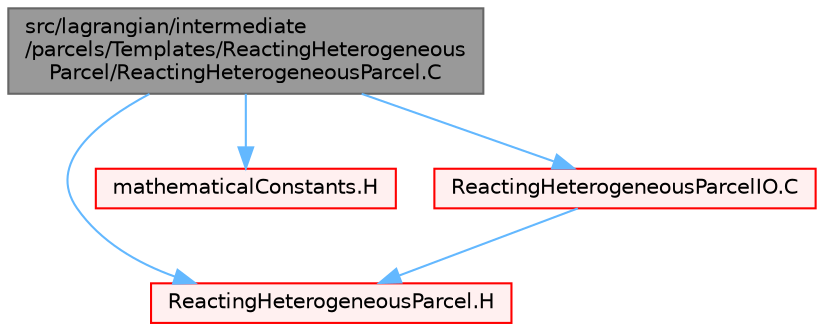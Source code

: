 digraph "src/lagrangian/intermediate/parcels/Templates/ReactingHeterogeneousParcel/ReactingHeterogeneousParcel.C"
{
 // LATEX_PDF_SIZE
  bgcolor="transparent";
  edge [fontname=Helvetica,fontsize=10,labelfontname=Helvetica,labelfontsize=10];
  node [fontname=Helvetica,fontsize=10,shape=box,height=0.2,width=0.4];
  Node1 [id="Node000001",label="src/lagrangian/intermediate\l/parcels/Templates/ReactingHeterogeneous\lParcel/ReactingHeterogeneousParcel.C",height=0.2,width=0.4,color="gray40", fillcolor="grey60", style="filled", fontcolor="black",tooltip=" "];
  Node1 -> Node2 [id="edge1_Node000001_Node000002",color="steelblue1",style="solid",tooltip=" "];
  Node2 [id="Node000002",label="ReactingHeterogeneousParcel.H",height=0.2,width=0.4,color="red", fillcolor="#FFF0F0", style="filled",URL="$ReactingHeterogeneousParcel_8H.html",tooltip=" "];
  Node1 -> Node137 [id="edge2_Node000001_Node000137",color="steelblue1",style="solid",tooltip=" "];
  Node137 [id="Node000137",label="mathematicalConstants.H",height=0.2,width=0.4,color="red", fillcolor="#FFF0F0", style="filled",URL="$mathematicalConstants_8H.html",tooltip=" "];
  Node1 -> Node138 [id="edge3_Node000001_Node000138",color="steelblue1",style="solid",tooltip=" "];
  Node138 [id="Node000138",label="ReactingHeterogeneousParcelIO.C",height=0.2,width=0.4,color="red", fillcolor="#FFF0F0", style="filled",URL="$ReactingHeterogeneousParcelIO_8C.html",tooltip=" "];
  Node138 -> Node2 [id="edge4_Node000138_Node000002",color="steelblue1",style="solid",tooltip=" "];
}
